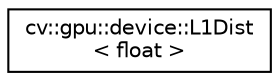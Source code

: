 digraph "Graphical Class Hierarchy"
{
 // LATEX_PDF_SIZE
  edge [fontname="Helvetica",fontsize="10",labelfontname="Helvetica",labelfontsize="10"];
  node [fontname="Helvetica",fontsize="10",shape=record];
  rankdir="LR";
  Node0 [label="cv::gpu::device::L1Dist\l\< float \>",height=0.2,width=0.4,color="black", fillcolor="white", style="filled",URL="$structcv_1_1gpu_1_1device_1_1_l1_dist_3_01float_01_4.html",tooltip=" "];
}
